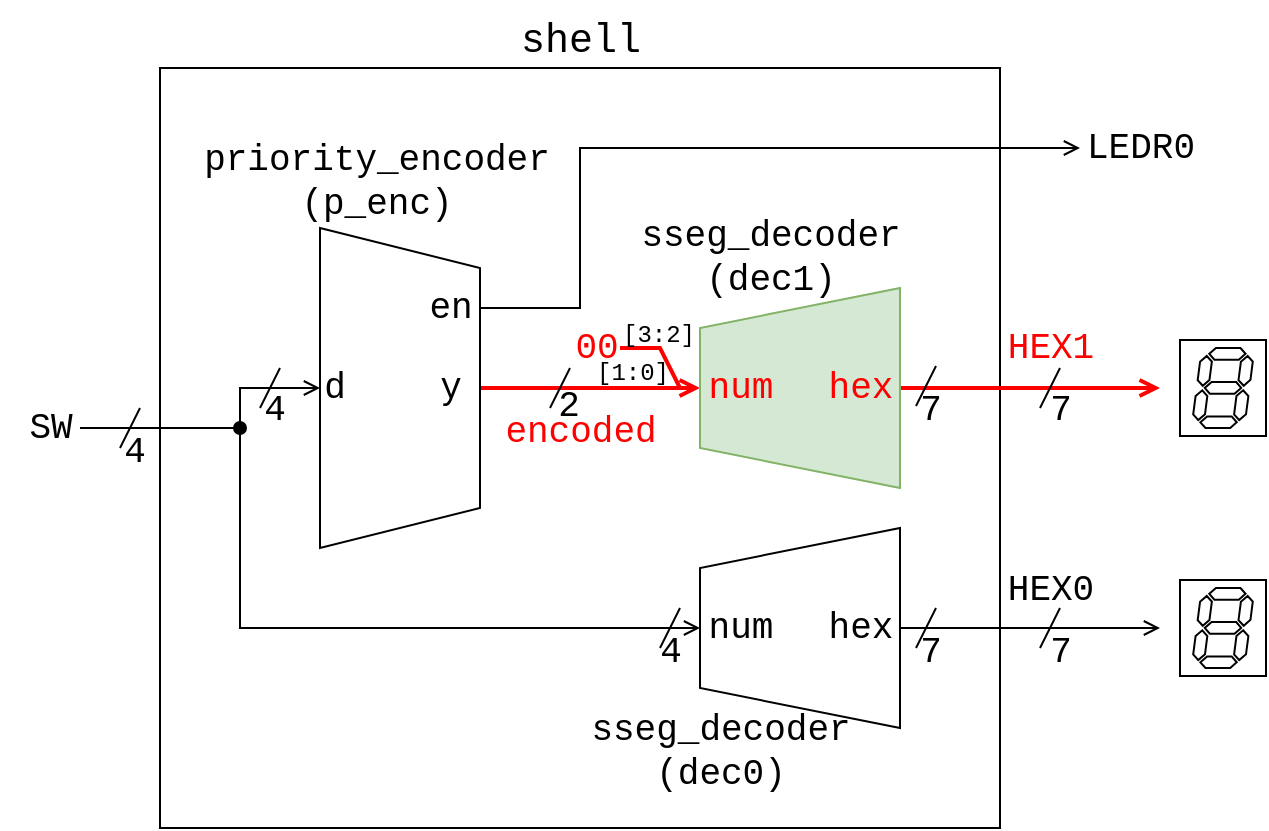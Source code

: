 <mxfile>
    <diagram id="uWKTbWb5nmvCMQ65j8jA" name="ページ1">
        <mxGraphModel dx="444" dy="221" grid="1" gridSize="10" guides="1" tooltips="1" connect="1" arrows="1" fold="1" page="1" pageScale="1" pageWidth="827" pageHeight="1169" math="0" shadow="0">
            <root>
                <mxCell id="0"/>
                <mxCell id="1" parent="0"/>
                <mxCell id="3" value="" style="rounded=0;whiteSpace=wrap;html=1;movable=0;resizable=0;rotatable=0;deletable=0;editable=0;locked=1;connectable=0;" parent="1" vertex="1">
                    <mxGeometry x="200" y="520" width="420" height="380" as="geometry"/>
                </mxCell>
                <mxCell id="28" style="edgeStyle=none;shape=connector;rounded=0;html=1;exitX=0.5;exitY=0;exitDx=0;exitDy=0;strokeColor=light-dark(#ff0000, #ededed);align=center;verticalAlign=middle;fontFamily=Helvetica;fontSize=11;fontColor=default;labelBackgroundColor=default;startArrow=none;startFill=0;endArrow=open;endFill=0;curved=0;entryX=0.5;entryY=0;entryDx=0;entryDy=0;strokeWidth=2;" parent="1" source="4" target="5" edge="1">
                    <mxGeometry relative="1" as="geometry">
                        <mxPoint x="470" y="690" as="targetPoint"/>
                        <Array as="points">
                            <mxPoint x="420" y="680"/>
                            <mxPoint x="440" y="680"/>
                        </Array>
                    </mxGeometry>
                </mxCell>
                <mxCell id="35" style="edgeStyle=none;shape=connector;rounded=0;html=1;exitX=0.25;exitY=0;exitDx=0;exitDy=0;strokeColor=default;align=center;verticalAlign=middle;fontFamily=Helvetica;fontSize=11;fontColor=default;labelBackgroundColor=default;startArrow=none;startFill=0;endArrow=open;endFill=0;curved=0;" parent="1" source="4" edge="1">
                    <mxGeometry relative="1" as="geometry">
                        <mxPoint x="660" y="560" as="targetPoint"/>
                        <Array as="points">
                            <mxPoint x="410" y="640"/>
                            <mxPoint x="410" y="600"/>
                            <mxPoint x="410" y="560"/>
                        </Array>
                    </mxGeometry>
                </mxCell>
                <mxCell id="4" value="" style="shape=trapezoid;perimeter=trapezoidPerimeter;whiteSpace=wrap;html=1;fixedSize=1;rotation=90;" parent="1" vertex="1">
                    <mxGeometry x="240" y="640" width="160" height="80" as="geometry"/>
                </mxCell>
                <mxCell id="41" style="edgeStyle=none;shape=connector;curved=0;rounded=0;html=1;exitX=0.5;exitY=1;exitDx=0;exitDy=0;strokeColor=light-dark(#ff0000, #ededed);align=center;verticalAlign=middle;fontFamily=Helvetica;fontSize=11;fontColor=default;labelBackgroundColor=default;startArrow=none;startFill=0;endArrow=open;endFill=0;strokeWidth=2;" parent="1" source="5" edge="1">
                    <mxGeometry relative="1" as="geometry">
                        <mxPoint x="700" y="680" as="targetPoint"/>
                    </mxGeometry>
                </mxCell>
                <mxCell id="5" value="" style="shape=trapezoid;perimeter=trapezoidPerimeter;whiteSpace=wrap;html=1;fixedSize=1;rotation=-90;fillColor=#d5e8d4;strokeColor=#82b366;" parent="1" vertex="1">
                    <mxGeometry x="470" y="630" width="100" height="100" as="geometry"/>
                </mxCell>
                <mxCell id="37" style="edgeStyle=none;shape=connector;rounded=0;html=1;exitX=0.5;exitY=1;exitDx=0;exitDy=0;strokeColor=default;align=center;verticalAlign=middle;fontFamily=Helvetica;fontSize=11;fontColor=default;labelBackgroundColor=default;startArrow=none;startFill=0;endArrow=open;endFill=0;curved=0;" parent="1" source="8" edge="1">
                    <mxGeometry relative="1" as="geometry">
                        <mxPoint x="700" y="800" as="targetPoint"/>
                    </mxGeometry>
                </mxCell>
                <mxCell id="8" value="" style="shape=trapezoid;perimeter=trapezoidPerimeter;whiteSpace=wrap;html=1;fixedSize=1;rotation=-90;" parent="1" vertex="1">
                    <mxGeometry x="470" y="750" width="100" height="100" as="geometry"/>
                </mxCell>
                <mxCell id="15" value="" style="endArrow=open;html=1;rounded=0;strokeColor=default;align=center;verticalAlign=middle;fontFamily=Helvetica;fontSize=11;fontColor=default;labelBackgroundColor=default;edgeStyle=none;endFill=0;curved=0;entryX=0.5;entryY=1;entryDx=0;entryDy=0;" parent="1" target="4" edge="1">
                    <mxGeometry width="50" height="50" relative="1" as="geometry">
                        <mxPoint x="160" y="700" as="sourcePoint"/>
                        <mxPoint x="280" y="660" as="targetPoint"/>
                        <Array as="points">
                            <mxPoint x="240" y="700"/>
                            <mxPoint x="240" y="680"/>
                        </Array>
                    </mxGeometry>
                </mxCell>
                <mxCell id="16" value="shell" style="text;html=1;align=center;verticalAlign=middle;resizable=0;points=[];autosize=1;strokeColor=none;fillColor=none;fontFamily=Courier New;fontSize=20;fontColor=default;labelBackgroundColor=none;" parent="1" vertex="1">
                    <mxGeometry x="370" y="486" width="80" height="40" as="geometry"/>
                </mxCell>
                <mxCell id="18" value="priority_&lt;span style=&quot;color: rgb(0, 0, 0);&quot;&gt;encoder&lt;/span&gt;&lt;div&gt;(p_enc)&lt;/div&gt;" style="text;html=1;align=center;verticalAlign=middle;resizable=0;points=[];autosize=1;strokeColor=none;fillColor=none;fontFamily=Courier New;fontSize=18;fontColor=default;labelBackgroundColor=none;" parent="1" vertex="1">
                    <mxGeometry x="208" y="547" width="200" height="60" as="geometry"/>
                </mxCell>
                <mxCell id="19" value="sseg_decoder&lt;div&gt;(dec1)&lt;/div&gt;" style="text;html=1;align=center;verticalAlign=middle;resizable=0;points=[];autosize=1;strokeColor=none;fillColor=none;fontFamily=Courier New;fontSize=18;fontColor=default;labelBackgroundColor=none;" parent="1" vertex="1">
                    <mxGeometry x="430" y="585" width="150" height="60" as="geometry"/>
                </mxCell>
                <mxCell id="20" value="" style="endArrow=open;html=1;rounded=0;strokeColor=default;align=center;verticalAlign=middle;fontFamily=Helvetica;fontSize=11;fontColor=default;labelBackgroundColor=default;edgeStyle=none;endFill=0;curved=0;entryX=0.5;entryY=0;entryDx=0;entryDy=0;startArrow=oval;startFill=1;" parent="1" target="8" edge="1">
                    <mxGeometry width="50" height="50" relative="1" as="geometry">
                        <mxPoint x="240" y="700" as="sourcePoint"/>
                        <mxPoint x="290" y="690" as="targetPoint"/>
                        <Array as="points">
                            <mxPoint x="240" y="800"/>
                            <mxPoint x="340" y="800"/>
                        </Array>
                    </mxGeometry>
                </mxCell>
                <mxCell id="22" value="" style="endArrow=none;html=1;rounded=1;strokeColor=default;align=center;verticalAlign=middle;fontFamily=Helvetica;fontSize=11;fontColor=default;labelBackgroundColor=default;edgeStyle=none;" parent="1" edge="1">
                    <mxGeometry width="50" height="50" relative="1" as="geometry">
                        <mxPoint x="250" y="690" as="sourcePoint"/>
                        <mxPoint x="260" y="670" as="targetPoint"/>
                    </mxGeometry>
                </mxCell>
                <mxCell id="23" value="d" style="text;html=1;align=center;verticalAlign=middle;resizable=0;points=[];autosize=1;strokeColor=none;fillColor=none;fontFamily=Courier New;fontSize=18;fontColor=default;labelBackgroundColor=none;" parent="1" vertex="1">
                    <mxGeometry x="272" y="660" width="30" height="40" as="geometry"/>
                </mxCell>
                <mxCell id="24" value="&lt;span style=&quot;color: rgb(0, 0, 0);&quot;&gt;4&lt;/span&gt;" style="text;html=1;align=center;verticalAlign=middle;resizable=0;points=[];autosize=1;strokeColor=none;fillColor=none;fontFamily=Courier New;fontSize=18;fontColor=default;labelBackgroundColor=none;" parent="1" vertex="1">
                    <mxGeometry x="242" y="671" width="30" height="40" as="geometry"/>
                </mxCell>
                <mxCell id="25" value="SW" style="text;html=1;align=center;verticalAlign=middle;resizable=0;points=[];autosize=1;strokeColor=none;fillColor=none;fontFamily=Courier New;fontSize=18;fontColor=default;labelBackgroundColor=none;" parent="1" vertex="1">
                    <mxGeometry x="120" y="680" width="50" height="40" as="geometry"/>
                </mxCell>
                <mxCell id="26" value="4" style="text;html=1;align=center;verticalAlign=middle;resizable=0;points=[];autosize=1;strokeColor=none;fillColor=none;fontFamily=Courier New;fontSize=18;fontColor=default;labelBackgroundColor=none;" parent="1" vertex="1">
                    <mxGeometry x="172" y="692" width="30" height="40" as="geometry"/>
                </mxCell>
                <mxCell id="27" value="" style="endArrow=none;html=1;rounded=1;strokeColor=default;align=center;verticalAlign=middle;fontFamily=Helvetica;fontSize=11;fontColor=default;labelBackgroundColor=default;edgeStyle=none;" parent="1" edge="1">
                    <mxGeometry width="50" height="50" relative="1" as="geometry">
                        <mxPoint x="180" y="710" as="sourcePoint"/>
                        <mxPoint x="190" y="690" as="targetPoint"/>
                    </mxGeometry>
                </mxCell>
                <mxCell id="31" value="" style="endArrow=none;html=1;rounded=1;strokeColor=default;align=center;verticalAlign=middle;fontFamily=Helvetica;fontSize=11;fontColor=default;labelBackgroundColor=default;edgeStyle=none;" parent="1" edge="1">
                    <mxGeometry width="50" height="50" relative="1" as="geometry">
                        <mxPoint x="395" y="690" as="sourcePoint"/>
                        <mxPoint x="405" y="670" as="targetPoint"/>
                    </mxGeometry>
                </mxCell>
                <mxCell id="32" value="&lt;span style=&quot;color: rgb(0, 0, 0);&quot;&gt;2&lt;/span&gt;" style="text;html=1;align=center;verticalAlign=middle;resizable=0;points=[];autosize=1;strokeColor=none;fillColor=none;fontFamily=Courier New;fontSize=18;fontColor=default;labelBackgroundColor=none;" parent="1" vertex="1">
                    <mxGeometry x="389" y="669" width="30" height="40" as="geometry"/>
                </mxCell>
                <mxCell id="34" value="y" style="text;html=1;align=center;verticalAlign=middle;resizable=0;points=[];autosize=1;strokeColor=none;fillColor=none;fontFamily=Courier New;fontSize=18;fontColor=default;labelBackgroundColor=none;" parent="1" vertex="1">
                    <mxGeometry x="330" y="660" width="30" height="40" as="geometry"/>
                </mxCell>
                <mxCell id="36" value="LEDR0" style="text;html=1;align=center;verticalAlign=middle;resizable=0;points=[];autosize=1;strokeColor=none;fillColor=none;fontFamily=Courier New;fontSize=18;fontColor=default;labelBackgroundColor=none;" parent="1" vertex="1">
                    <mxGeometry x="650" y="540" width="80" height="40" as="geometry"/>
                </mxCell>
                <mxCell id="38" value="HEX1" style="text;html=1;align=center;verticalAlign=middle;resizable=0;points=[];autosize=1;strokeColor=none;fillColor=none;fontFamily=Courier New;fontSize=18;fontColor=light-dark(#ff0000, #ededed);labelBackgroundColor=none;" parent="1" vertex="1">
                    <mxGeometry x="610" y="640" width="70" height="40" as="geometry"/>
                </mxCell>
                <mxCell id="39" value="" style="endArrow=none;html=1;rounded=1;strokeColor=default;align=center;verticalAlign=middle;fontFamily=Helvetica;fontSize=11;fontColor=default;labelBackgroundColor=default;edgeStyle=none;" parent="1" edge="1">
                    <mxGeometry width="50" height="50" relative="1" as="geometry">
                        <mxPoint x="640" y="810" as="sourcePoint"/>
                        <mxPoint x="650" y="790" as="targetPoint"/>
                    </mxGeometry>
                </mxCell>
                <mxCell id="40" value="&lt;span style=&quot;color: rgb(0, 0, 0);&quot;&gt;7&lt;/span&gt;" style="text;html=1;align=center;verticalAlign=middle;resizable=0;points=[];autosize=1;strokeColor=none;fillColor=none;fontFamily=Courier New;fontSize=18;fontColor=default;labelBackgroundColor=none;" parent="1" vertex="1">
                    <mxGeometry x="635" y="671" width="30" height="40" as="geometry"/>
                </mxCell>
                <mxCell id="42" value="num" style="text;html=1;align=center;verticalAlign=middle;resizable=0;points=[];autosize=1;strokeColor=none;fillColor=none;fontFamily=Courier New;fontSize=18;fontColor=default;labelBackgroundColor=none;" parent="1" vertex="1">
                    <mxGeometry x="460" y="780" width="60" height="40" as="geometry"/>
                </mxCell>
                <mxCell id="43" value="" style="endArrow=none;html=1;rounded=1;strokeColor=default;align=center;verticalAlign=middle;fontFamily=Helvetica;fontSize=11;fontColor=default;labelBackgroundColor=default;edgeStyle=none;" parent="1" edge="1">
                    <mxGeometry width="50" height="50" relative="1" as="geometry">
                        <mxPoint x="450" y="810" as="sourcePoint"/>
                        <mxPoint x="460" y="790" as="targetPoint"/>
                    </mxGeometry>
                </mxCell>
                <mxCell id="44" value="4" style="text;html=1;align=center;verticalAlign=middle;resizable=0;points=[];autosize=1;strokeColor=none;fillColor=none;fontFamily=Courier New;fontSize=18;fontColor=default;labelBackgroundColor=none;" parent="1" vertex="1">
                    <mxGeometry x="440" y="792" width="30" height="40" as="geometry"/>
                </mxCell>
                <mxCell id="45" value="" style="endArrow=none;html=1;rounded=0;strokeColor=light-dark(#ff0000, #ededed);align=center;verticalAlign=middle;fontFamily=Helvetica;fontSize=11;fontColor=default;labelBackgroundColor=default;edgeStyle=none;endFill=0;curved=0;strokeWidth=2;" parent="1" edge="1">
                    <mxGeometry width="50" height="50" relative="1" as="geometry">
                        <mxPoint x="430" y="660" as="sourcePoint"/>
                        <mxPoint x="460" y="680" as="targetPoint"/>
                        <Array as="points">
                            <mxPoint x="450" y="660"/>
                        </Array>
                    </mxGeometry>
                </mxCell>
                <mxCell id="48" value="num" style="text;html=1;align=center;verticalAlign=middle;resizable=0;points=[];autosize=1;strokeColor=none;fillColor=none;fontFamily=Courier New;fontSize=18;fontColor=light-dark(#ff0000, #ededed);labelBackgroundColor=none;" parent="1" vertex="1">
                    <mxGeometry x="460" y="660" width="60" height="40" as="geometry"/>
                </mxCell>
                <mxCell id="49" value="" style="endArrow=none;html=1;rounded=1;strokeColor=default;align=center;verticalAlign=middle;fontFamily=Helvetica;fontSize=11;fontColor=default;labelBackgroundColor=default;edgeStyle=none;" parent="1" edge="1">
                    <mxGeometry width="50" height="50" relative="1" as="geometry">
                        <mxPoint x="640" y="690" as="sourcePoint"/>
                        <mxPoint x="650" y="670" as="targetPoint"/>
                    </mxGeometry>
                </mxCell>
                <mxCell id="50" value="HEX0" style="text;html=1;align=center;verticalAlign=middle;resizable=0;points=[];autosize=1;strokeColor=none;fillColor=none;fontFamily=Courier New;fontSize=18;fontColor=default;labelBackgroundColor=none;" parent="1" vertex="1">
                    <mxGeometry x="610" y="761" width="70" height="40" as="geometry"/>
                </mxCell>
                <mxCell id="51" value="&lt;span style=&quot;color: rgb(0, 0, 0);&quot;&gt;7&lt;/span&gt;" style="text;html=1;align=center;verticalAlign=middle;resizable=0;points=[];autosize=1;strokeColor=none;fillColor=none;fontFamily=Courier New;fontSize=18;fontColor=default;labelBackgroundColor=none;" parent="1" vertex="1">
                    <mxGeometry x="635" y="792" width="30" height="40" as="geometry"/>
                </mxCell>
                <mxCell id="54" value="" style="group" parent="1" vertex="1" connectable="0">
                    <mxGeometry x="710" y="656" width="43" height="48" as="geometry"/>
                </mxCell>
                <mxCell id="53" value="" style="rounded=0;whiteSpace=wrap;html=1;fontFamily=Helvetica;fontSize=11;fontColor=default;labelBackgroundColor=default;" parent="54" vertex="1">
                    <mxGeometry width="43" height="48" as="geometry"/>
                </mxCell>
                <mxCell id="52" value="" style="verticalLabelPosition=bottom;shadow=0;dashed=0;align=center;html=1;verticalAlign=top;shape=mxgraph.electrical.opto_electronics.7_segment_display;pointerEvents=1;fontFamily=Helvetica;fontSize=11;fontColor=default;labelBackgroundColor=default;" parent="54" vertex="1">
                    <mxGeometry x="6.6" y="4" width="29.79" height="40" as="geometry"/>
                </mxCell>
                <mxCell id="55" value="" style="group" parent="1" vertex="1" connectable="0">
                    <mxGeometry x="710" y="776" width="43" height="48" as="geometry"/>
                </mxCell>
                <mxCell id="56" value="" style="rounded=0;whiteSpace=wrap;html=1;fontFamily=Helvetica;fontSize=11;fontColor=default;labelBackgroundColor=default;" parent="55" vertex="1">
                    <mxGeometry width="43" height="48" as="geometry"/>
                </mxCell>
                <mxCell id="57" value="" style="verticalLabelPosition=bottom;shadow=0;dashed=0;align=center;html=1;verticalAlign=top;shape=mxgraph.electrical.opto_electronics.7_segment_display;pointerEvents=1;fontFamily=Helvetica;fontSize=11;fontColor=default;labelBackgroundColor=default;" parent="55" vertex="1">
                    <mxGeometry x="6.6" y="4" width="29.79" height="40" as="geometry"/>
                </mxCell>
                <mxCell id="58" value="hex" style="text;html=1;align=center;verticalAlign=middle;resizable=0;points=[];autosize=1;strokeColor=none;fillColor=none;fontFamily=Courier New;fontSize=18;fontColor=default;labelBackgroundColor=none;" parent="1" vertex="1">
                    <mxGeometry x="520" y="780" width="60" height="40" as="geometry"/>
                </mxCell>
                <mxCell id="60" value="encoded" style="text;html=1;align=center;verticalAlign=middle;resizable=0;points=[];autosize=1;strokeColor=none;fillColor=none;fontFamily=Courier New;fontSize=18;fontColor=light-dark(#ff0000, #ededed);labelBackgroundColor=none;" parent="1" vertex="1">
                    <mxGeometry x="360" y="682" width="100" height="40" as="geometry"/>
                </mxCell>
                <mxCell id="61" value="7" style="text;html=1;align=center;verticalAlign=middle;resizable=0;points=[];autosize=1;strokeColor=none;fillColor=none;fontFamily=Courier New;fontSize=18;fontColor=default;labelBackgroundColor=none;" parent="1" vertex="1">
                    <mxGeometry x="570" y="671" width="30" height="40" as="geometry"/>
                </mxCell>
                <mxCell id="62" value="" style="endArrow=none;html=1;rounded=1;strokeColor=default;align=center;verticalAlign=middle;fontFamily=Helvetica;fontSize=11;fontColor=default;labelBackgroundColor=default;edgeStyle=none;" parent="1" edge="1">
                    <mxGeometry width="50" height="50" relative="1" as="geometry">
                        <mxPoint x="578" y="689" as="sourcePoint"/>
                        <mxPoint x="588" y="669" as="targetPoint"/>
                    </mxGeometry>
                </mxCell>
                <mxCell id="66" value="7" style="text;html=1;align=center;verticalAlign=middle;resizable=0;points=[];autosize=1;strokeColor=none;fillColor=none;fontFamily=Courier New;fontSize=18;fontColor=default;labelBackgroundColor=none;" parent="1" vertex="1">
                    <mxGeometry x="570" y="792" width="30" height="40" as="geometry"/>
                </mxCell>
                <mxCell id="67" value="" style="endArrow=none;html=1;rounded=1;strokeColor=default;align=center;verticalAlign=middle;fontFamily=Helvetica;fontSize=11;fontColor=default;labelBackgroundColor=default;edgeStyle=none;" parent="1" edge="1">
                    <mxGeometry width="50" height="50" relative="1" as="geometry">
                        <mxPoint x="578" y="810" as="sourcePoint"/>
                        <mxPoint x="588" y="790" as="targetPoint"/>
                    </mxGeometry>
                </mxCell>
                <mxCell id="68" value="hex" style="text;html=1;align=center;verticalAlign=middle;resizable=0;points=[];autosize=1;strokeColor=none;fillColor=none;fontFamily=Courier New;fontSize=18;fontColor=light-dark(#ff0000, #ededed);labelBackgroundColor=none;" parent="1" vertex="1">
                    <mxGeometry x="520" y="660" width="60" height="40" as="geometry"/>
                </mxCell>
                <mxCell id="69" value="sseg_decoder&lt;div&gt;(dec0)&lt;/div&gt;" style="text;html=1;align=center;verticalAlign=middle;resizable=0;points=[];autosize=1;strokeColor=none;fillColor=none;fontFamily=Courier New;fontSize=18;fontColor=default;labelBackgroundColor=none;" parent="1" vertex="1">
                    <mxGeometry x="405" y="832" width="150" height="60" as="geometry"/>
                </mxCell>
                <mxCell id="70" value="en" style="text;html=1;align=center;verticalAlign=middle;resizable=0;points=[];autosize=1;strokeColor=none;fillColor=none;fontFamily=Courier New;fontSize=18;fontColor=default;labelBackgroundColor=none;" parent="1" vertex="1">
                    <mxGeometry x="320" y="620" width="50" height="40" as="geometry"/>
                </mxCell>
                <mxCell id="71" value="[3:2]" style="text;html=1;align=center;verticalAlign=middle;resizable=0;points=[];autosize=1;strokeColor=none;fillColor=none;fontFamily=Courier New;fontSize=12;fontColor=default;labelBackgroundColor=none;" parent="1" vertex="1">
                    <mxGeometry x="419" y="639" width="60" height="30" as="geometry"/>
                </mxCell>
                <mxCell id="72" value="[1:0]" style="text;html=1;align=center;verticalAlign=middle;resizable=0;points=[];autosize=1;strokeColor=none;fillColor=none;fontFamily=Courier New;fontSize=12;fontColor=default;labelBackgroundColor=none;" parent="1" vertex="1">
                    <mxGeometry x="406" y="658" width="60" height="30" as="geometry"/>
                </mxCell>
                <mxCell id="73" value="00" style="text;html=1;align=center;verticalAlign=middle;resizable=0;points=[];autosize=1;strokeColor=none;fillColor=none;fontFamily=Courier New;fontSize=18;fontColor=light-dark(#ff0000, #ededed);labelBackgroundColor=none;" vertex="1" parent="1">
                    <mxGeometry x="393" y="640" width="50" height="40" as="geometry"/>
                </mxCell>
            </root>
        </mxGraphModel>
    </diagram>
</mxfile>
